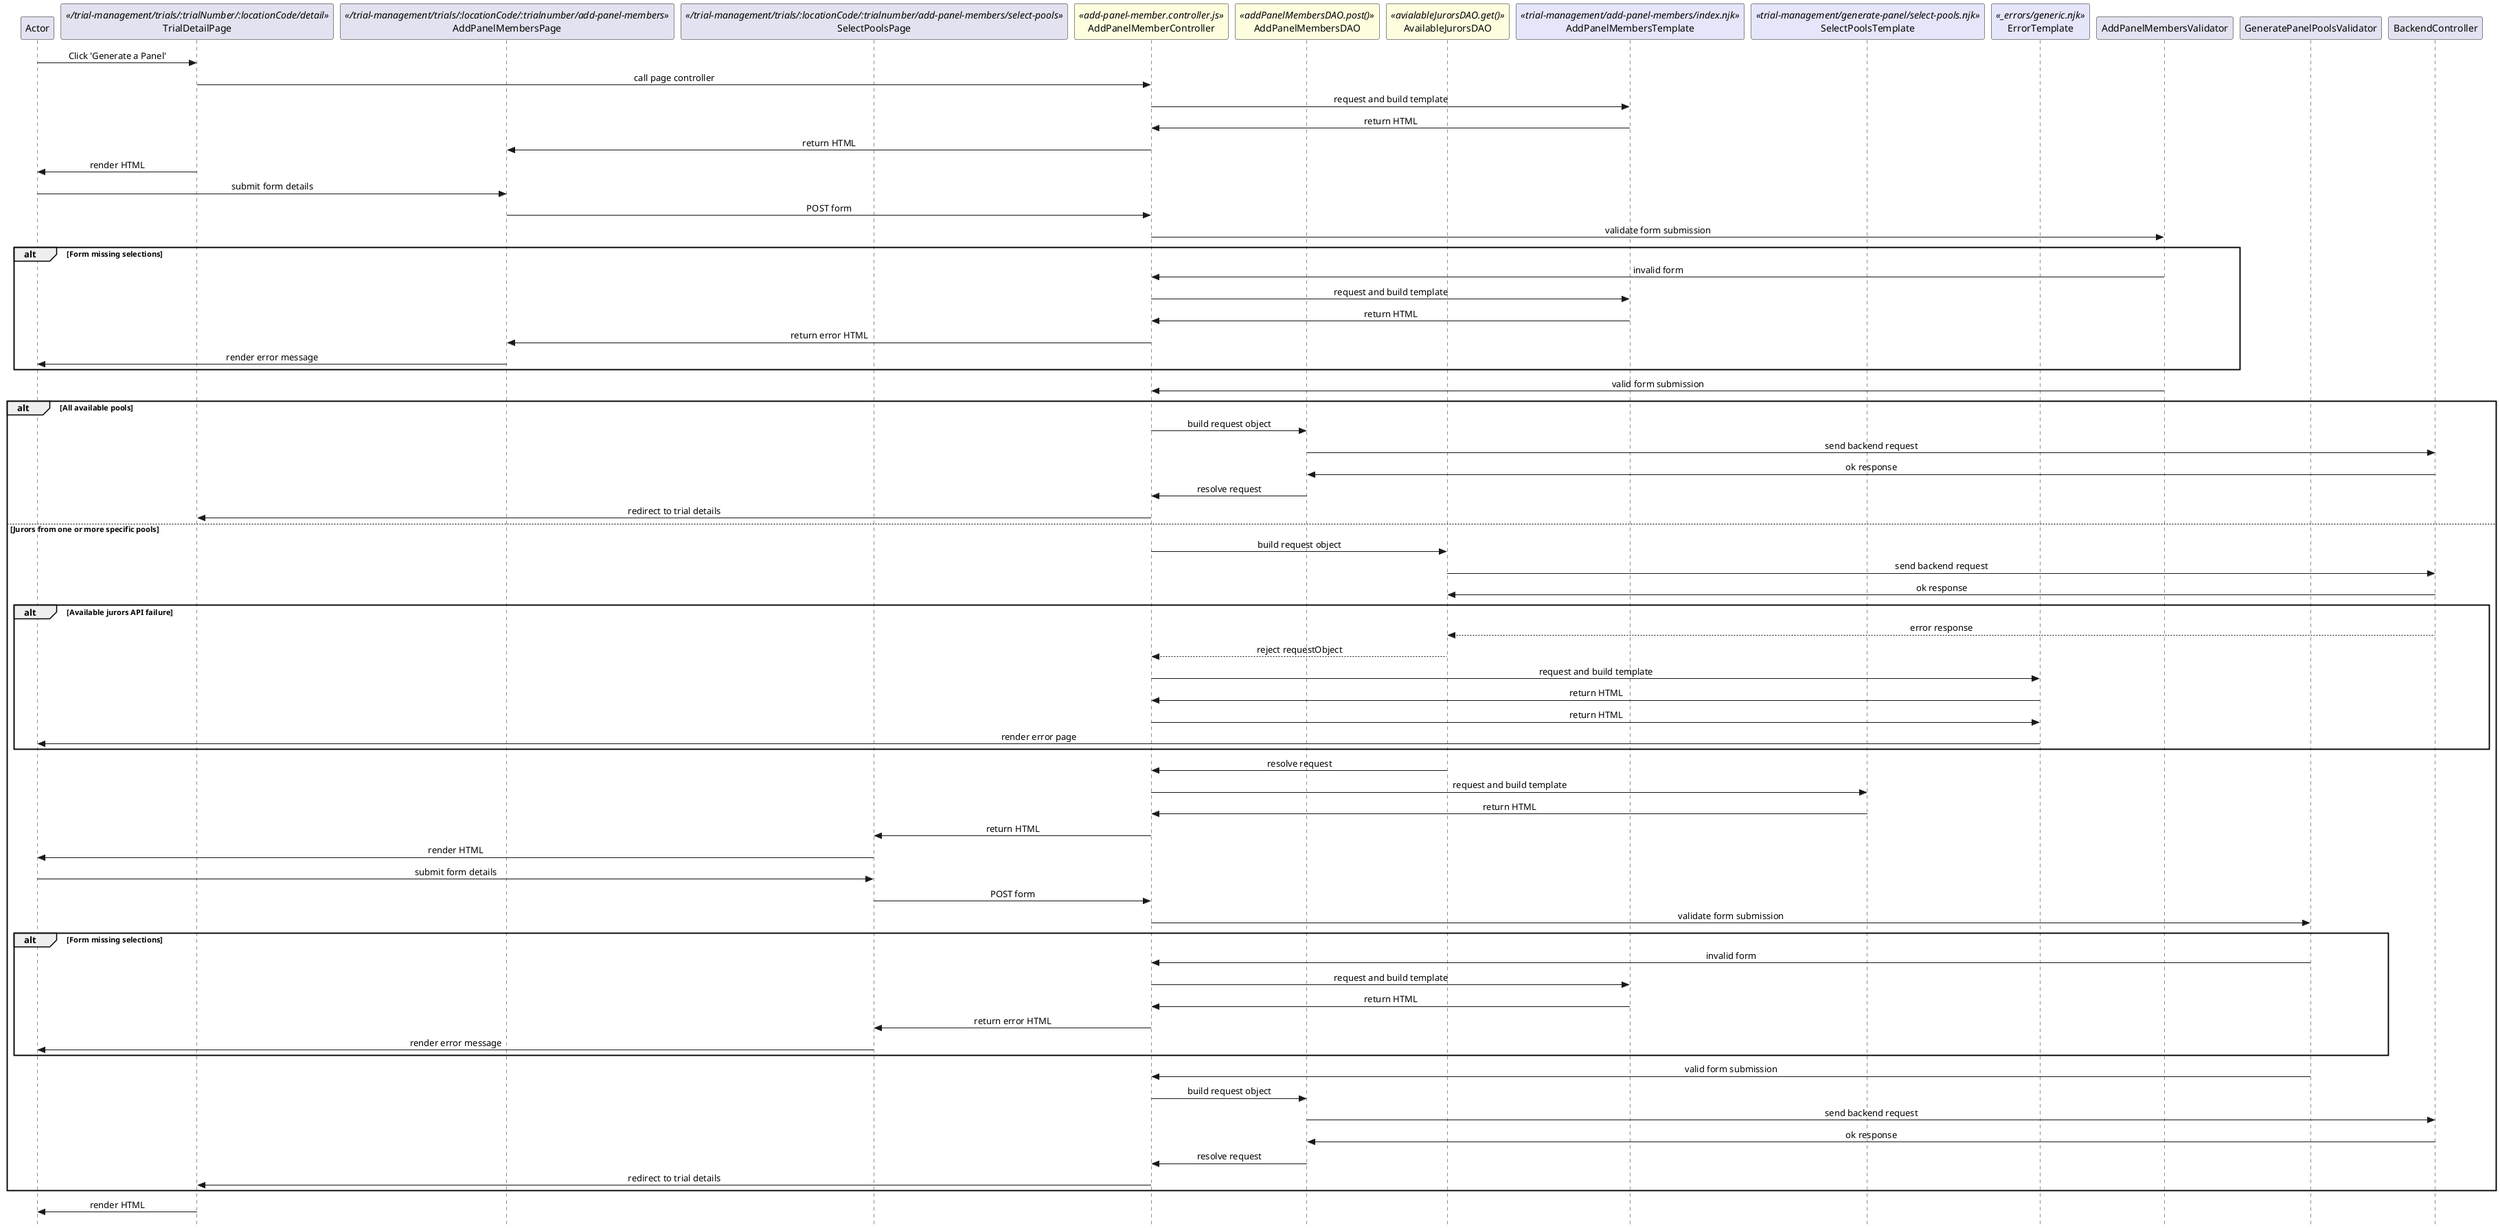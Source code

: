 @startuml add-panel-member

skinparam Style strictuml 
skinparam SequenceMessageAlignment center

participant Actor

''' LOCAL ROUTING
participant TrialDetailPage as Trial <</trial-management/trials/:trialNumber/:locationCode/detail>>
participant AddPanelMembersPage as Form <</trial-management/trials/:locationCode/:trialnumber/add-panel-members>>
participant SelectPoolsPage as Pools <</trial-management/trials/:locationCode/:trialnumber/add-panel-members/select-pools>>

''' CONTROLLER AND REQUEST OBJECTS
participant AddPanelMemberController as Controller <<add-panel-member.controller.js>> #LightYellow
participant AddPanelMembersDAO as DAO <<addPanelMembersDAO.post()>> #LightYellow
participant AvailableJurorsDAO as AvailableJurors <<avialableJurorsDAO.get()>> #LightYellow

''' TEMPLATES
participant AddPanelMembersTemplate as PanelTemplate <<trial-management/add-panel-members/index.njk>> #lavender
participant SelectPoolsTemplate as PoolsTemplate <<trial-management/generate-panel/select-pools.njk>> #lavender
participant ErrorTemplate as Error <<_errors/generic.njk>> #lavender

''' FILTERS AND VALIDATORS
participant AddPanelMembersValidator as Validator
participant GeneratePanelPoolsValidator as PoolsValidator

''' BACKEND CONTROLLER
participant BackendController


Actor -> Trial : Click 'Generate a Panel'

Trial -> Controller : call page controller
Controller -> PanelTemplate : request and build template
Controller <- PanelTemplate : return HTML
Form <- Controller : return HTML
Actor <- Trial : render HTML

Actor -> Form : submit form details
Form -> Controller : POST form
Controller -> Validator : validate form submission

alt Form missing selections
  Controller <- Validator : invalid form
  Controller -> PanelTemplate : request and build template
  Controller <- PanelTemplate : return HTML
  Form <- Controller : return error HTML
  Actor <- Form : render error message
end

Controller <- Validator : valid form submission

alt All available pools
  Controller -> DAO : build request object
  DAO -> BackendController : send backend request
  DAO <- BackendController : ok response
  Controller <- DAO : resolve request
  Trial <- Controller : redirect to trial details
else Jurors from one or more specific pools
  Controller -> AvailableJurors : build request object
  AvailableJurors -> BackendController : send backend request
  AvailableJurors <- BackendController : ok response
  
  alt Available jurors API failure
    AvailableJurors <-- BackendController : error response
    Controller <-- AvailableJurors : reject requestObject
    Controller -> Error : request and build template
    Controller <- Error : return HTML
    Error <- Controller : return HTML
    Actor <- Error : render error page
  end

  Controller <- AvailableJurors : resolve request

  Controller -> PoolsTemplate : request and build template
  Controller <- PoolsTemplate : return HTML
  Pools <- Controller : return HTML
  Actor <- Pools : render HTML

  Actor -> Pools : submit form details
  Pools -> Controller : POST form
  Controller -> PoolsValidator : validate form submission

  alt Form missing selections
    Controller <- PoolsValidator : invalid form
    Controller -> PanelTemplate : request and build template
    Controller <- PanelTemplate : return HTML
    Pools <- Controller : return error HTML
    Actor <- Pools : render error message
  end

  Controller <- PoolsValidator : valid form submission

  Controller -> DAO : build request object
  DAO -> BackendController : send backend request
  DAO <- BackendController : ok response
  Controller <- DAO : resolve request
  Trial <- Controller : redirect to trial details
end

Actor <- Trial : render HTML
